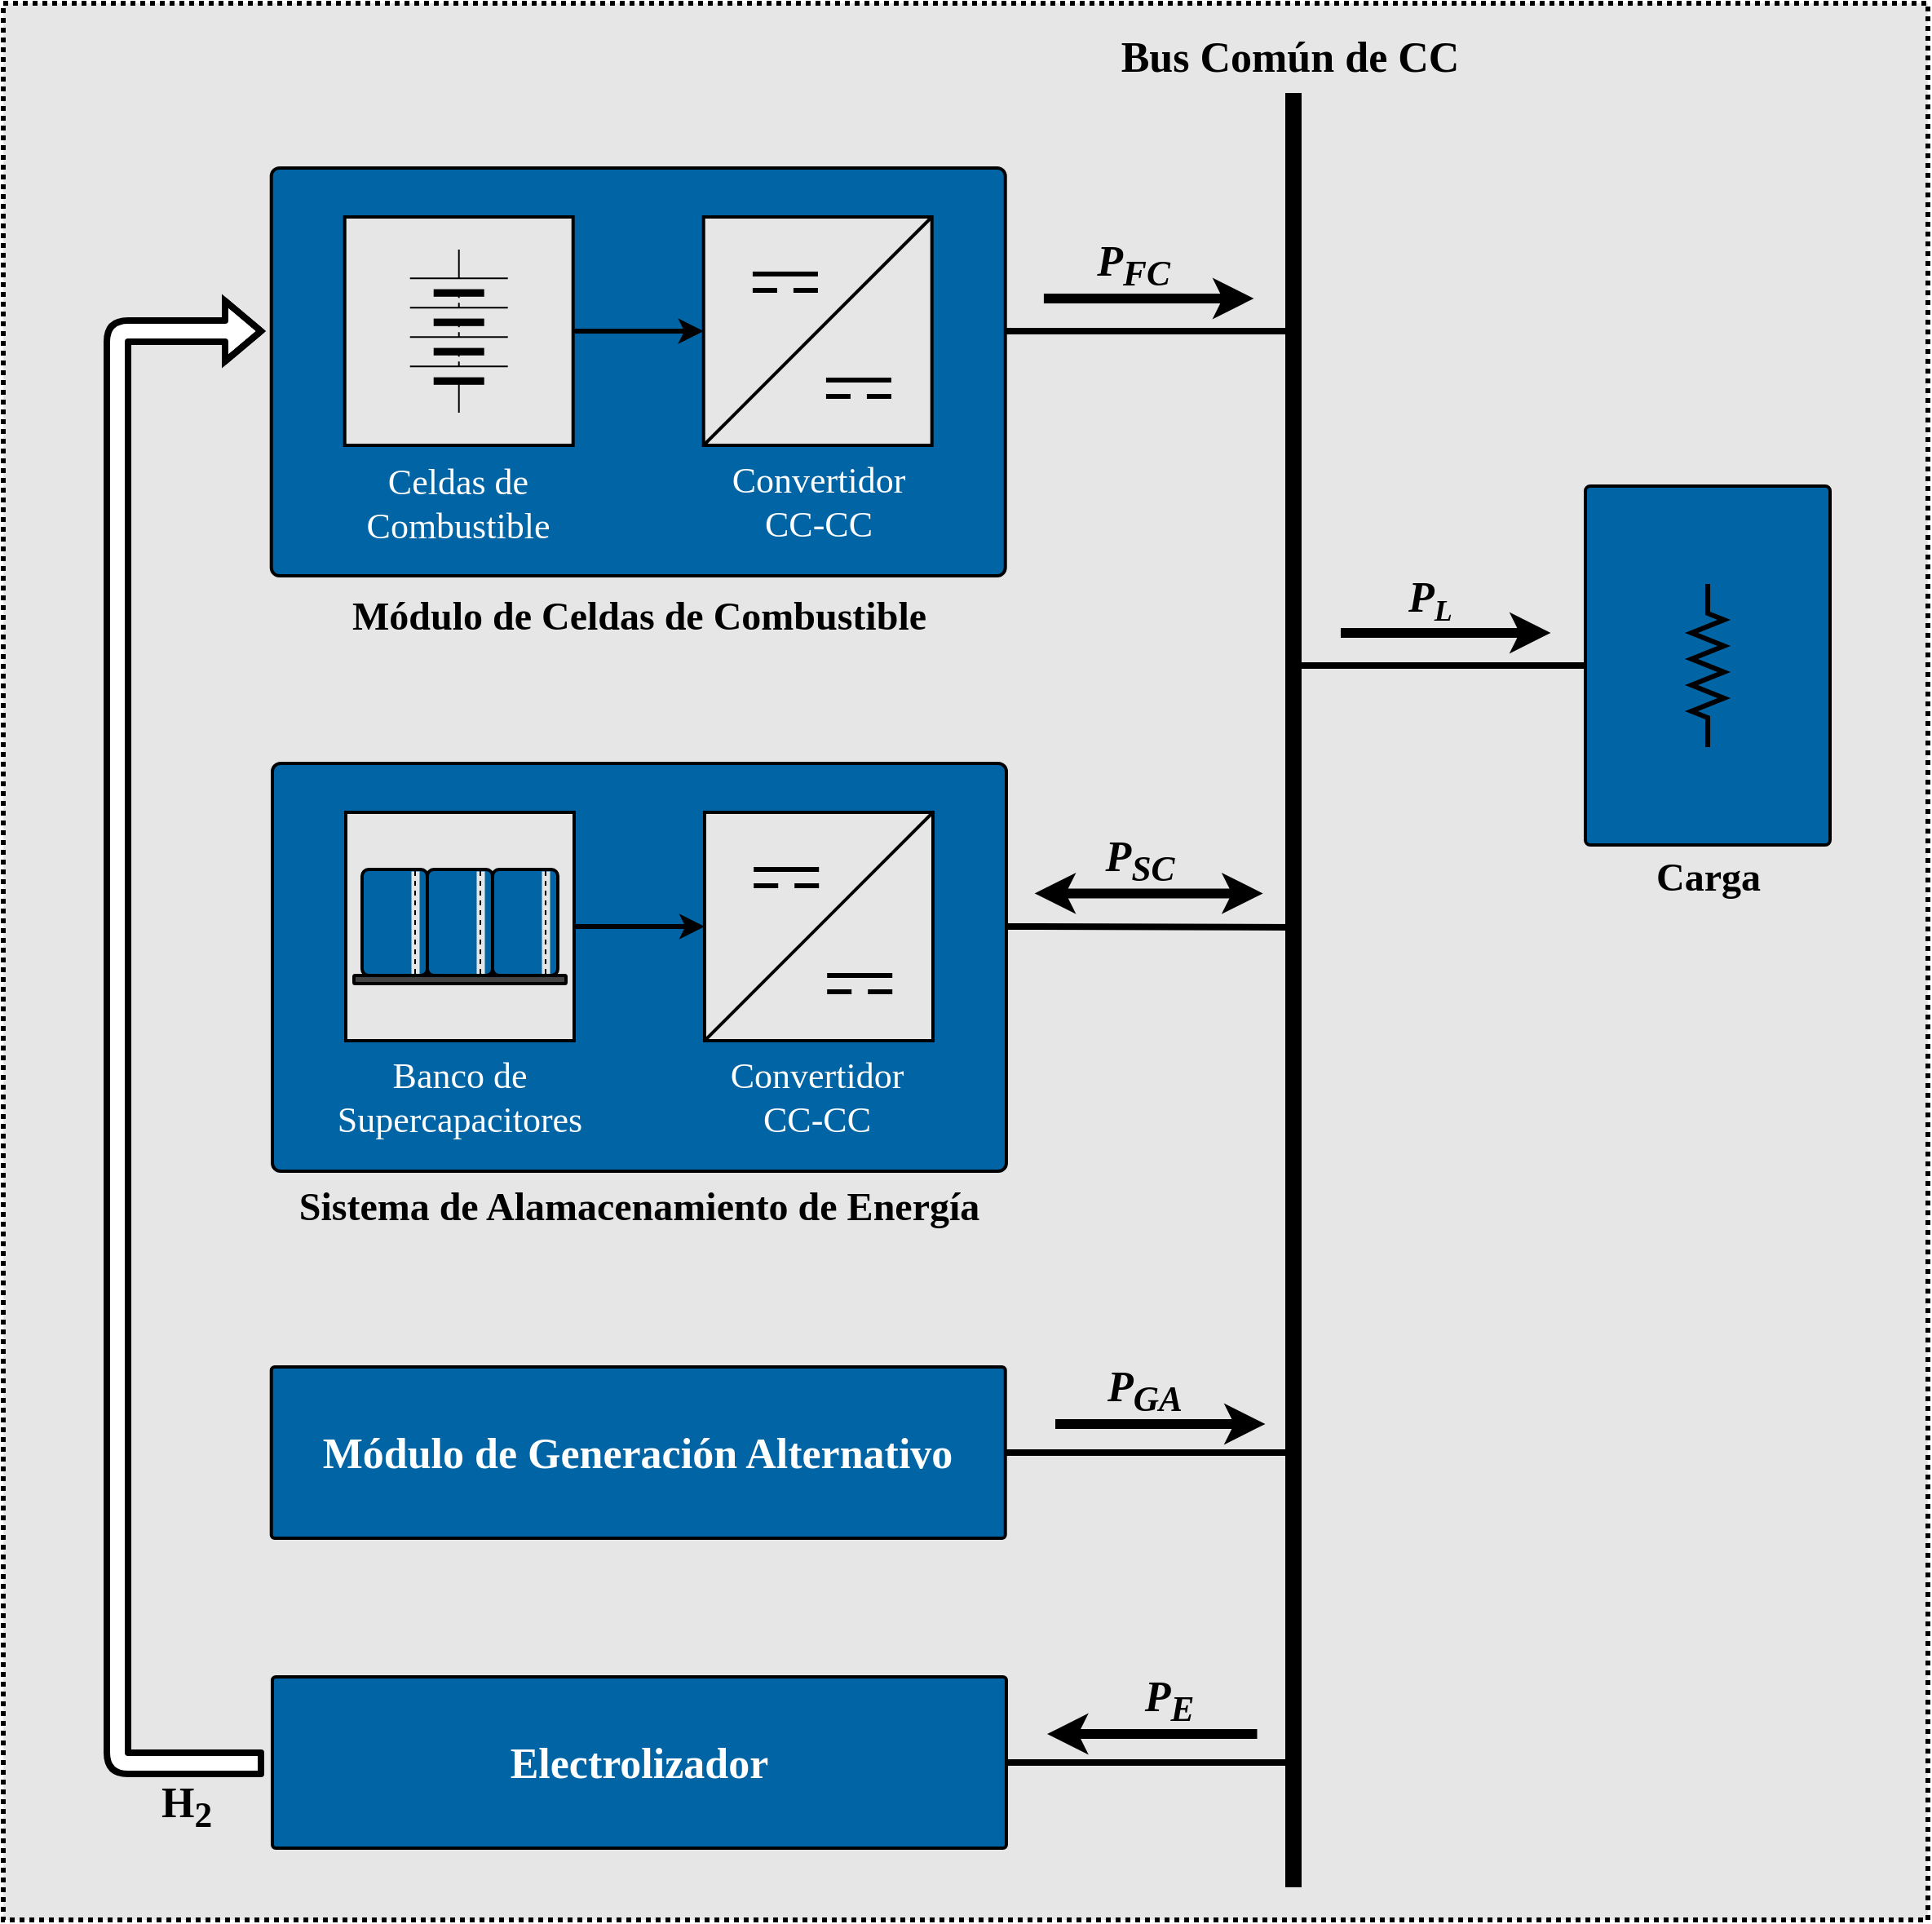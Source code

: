 <mxfile version="19.0.2" type="device"><diagram name="Page-1" id="90a13364-a465-7bf4-72fc-28e22215d7a0"><mxGraphModel dx="1422" dy="871" grid="1" gridSize="10" guides="1" tooltips="1" connect="1" arrows="1" fold="1" page="1" pageScale="1.5" pageWidth="1654" pageHeight="1169" background="none" math="0" shadow="0"><root><mxCell id="0" style=";html=1;"/><mxCell id="1" style=";html=1;" parent="0"/><mxCell id="c8g-NGCUZ0PbGxj8cSLV-12" value="" style="rounded=0;whiteSpace=wrap;html=1;shadow=0;fontFamily=CMU Serif;fontSize=18;fontColor=#000000;strokeColor=#000000;strokeWidth=3;fillColor=#E6E6E6;dashed=1;dashPattern=1 1;" parent="1" vertex="1"><mxGeometry x="650" y="289" width="1180" height="1175" as="geometry"/></mxCell><mxCell id="eU6NcTKluS-H9BQgpNh3-1" value="" style="endArrow=none;startArrow=none;html=1;rounded=0;strokeWidth=10;startFill=0;endFill=0;fontSize=10;" parent="1" edge="1"><mxGeometry width="50" height="50" relative="1" as="geometry"><mxPoint x="1441" y="1444" as="sourcePoint"/><mxPoint x="1441" y="344" as="targetPoint"/></mxGeometry></mxCell><mxCell id="eU6NcTKluS-H9BQgpNh3-3" value="" style="rounded=1;whiteSpace=wrap;html=1;fontFamily=CMU Serif Extra;glass=0;sketch=0;shadow=0;strokeWidth=2;arcSize=2;fillColor=#0064a5;" parent="1" vertex="1"><mxGeometry x="814.36" y="390" width="450" height="250" as="geometry"/></mxCell><mxCell id="eU6NcTKluS-H9BQgpNh3-7" style="edgeStyle=orthogonalEdgeStyle;rounded=0;orthogonalLoop=1;jettySize=auto;html=1;fontFamily=CMU Serif;fontSize=18;fontColor=#E6E6E6;strokeColor=#000000;strokeWidth=3;entryX=0;entryY=0.5;entryDx=0;entryDy=0;" parent="1" source="eU6NcTKluS-H9BQgpNh3-5" target="eU6NcTKluS-H9BQgpNh3-14" edge="1"><mxGeometry relative="1" as="geometry"><mxPoint x="1059.24" y="490" as="targetPoint"/></mxGeometry></mxCell><mxCell id="eU6NcTKluS-H9BQgpNh3-8" value="&lt;font color=&quot;#ffffff&quot; style=&quot;font-size: 22px;&quot;&gt;Celdas de Combustible&lt;/font&gt;" style="text;html=1;strokeColor=none;fillColor=none;align=center;verticalAlign=middle;whiteSpace=wrap;rounded=0;fontFamily=Montserrat;fontSize=18;" parent="1" vertex="1"><mxGeometry x="866.24" y="570" width="126.25" height="51.47" as="geometry"/></mxCell><mxCell id="eU6NcTKluS-H9BQgpNh3-10" value="&lt;font color=&quot;#ffffff&quot; style=&quot;font-size: 22px;&quot;&gt;Convertidor&lt;br&gt;CC-CC&lt;/font&gt;" style="text;html=1;strokeColor=none;fillColor=none;align=center;verticalAlign=middle;whiteSpace=wrap;rounded=0;fontFamily=Montserrat;fontSize=18;fontStyle=0" parent="1" vertex="1"><mxGeometry x="1086.52" y="570" width="125.65" height="50" as="geometry"/></mxCell><mxCell id="eU6NcTKluS-H9BQgpNh3-111" style="edgeStyle=orthogonalEdgeStyle;rounded=0;orthogonalLoop=1;jettySize=auto;html=1;fontFamily=CMU Serif;fontSize=10;fontColor=#FFFFFF;startArrow=none;startFill=0;endArrow=none;endFill=0;strokeWidth=4;" parent="1" edge="1"><mxGeometry relative="1" as="geometry"><mxPoint x="1440" y="490" as="targetPoint"/><mxPoint x="1264.36" y="490" as="sourcePoint"/></mxGeometry></mxCell><mxCell id="eU6NcTKluS-H9BQgpNh3-14" value="" style="whiteSpace=wrap;html=1;aspect=fixed;fillColor=#E6E6E6;strokeWidth=2;" parent="1" vertex="1"><mxGeometry x="1079.35" y="420" width="140" height="140" as="geometry"/></mxCell><mxCell id="eU6NcTKluS-H9BQgpNh3-15" value="" style="endArrow=none;html=1;rounded=0;strokeWidth=2;entryX=1;entryY=0;entryDx=0;entryDy=0;exitX=0;exitY=1;exitDx=0;exitDy=0;" parent="1" source="eU6NcTKluS-H9BQgpNh3-14" target="eU6NcTKluS-H9BQgpNh3-14" edge="1"><mxGeometry width="50" height="50" relative="1" as="geometry"><mxPoint x="1129.46" y="475" as="sourcePoint"/><mxPoint x="1179.46" y="425" as="targetPoint"/></mxGeometry></mxCell><mxCell id="eU6NcTKluS-H9BQgpNh3-19" value="" style="group" parent="1" vertex="1" connectable="0"><mxGeometry x="1154.46" y="520" width="40" height="10" as="geometry"/></mxCell><mxCell id="eU6NcTKluS-H9BQgpNh3-16" value="" style="endArrow=none;html=1;rounded=0;strokeWidth=3;" parent="eU6NcTKluS-H9BQgpNh3-19" edge="1"><mxGeometry width="50" height="50" relative="1" as="geometry"><mxPoint as="sourcePoint"/><mxPoint x="40" as="targetPoint"/></mxGeometry></mxCell><mxCell id="eU6NcTKluS-H9BQgpNh3-17" value="" style="endArrow=none;html=1;rounded=0;strokeWidth=3;" parent="eU6NcTKluS-H9BQgpNh3-19" edge="1"><mxGeometry width="50" height="50" relative="1" as="geometry"><mxPoint x="40" y="10" as="sourcePoint"/><mxPoint x="25" y="10" as="targetPoint"/></mxGeometry></mxCell><mxCell id="eU6NcTKluS-H9BQgpNh3-18" value="" style="endArrow=none;html=1;rounded=0;strokeWidth=3;" parent="eU6NcTKluS-H9BQgpNh3-19" edge="1"><mxGeometry width="50" height="50" relative="1" as="geometry"><mxPoint y="10" as="sourcePoint"/><mxPoint x="15" y="10" as="targetPoint"/></mxGeometry></mxCell><mxCell id="eU6NcTKluS-H9BQgpNh3-20" value="" style="group" parent="1" vertex="1" connectable="0"><mxGeometry x="1109.46" y="455" width="40" height="10" as="geometry"/></mxCell><mxCell id="eU6NcTKluS-H9BQgpNh3-21" value="" style="endArrow=none;html=1;rounded=0;strokeWidth=3;" parent="eU6NcTKluS-H9BQgpNh3-20" edge="1"><mxGeometry width="50" height="50" relative="1" as="geometry"><mxPoint as="sourcePoint"/><mxPoint x="40" as="targetPoint"/></mxGeometry></mxCell><mxCell id="eU6NcTKluS-H9BQgpNh3-22" value="" style="endArrow=none;html=1;rounded=0;strokeWidth=3;" parent="eU6NcTKluS-H9BQgpNh3-20" edge="1"><mxGeometry width="50" height="50" relative="1" as="geometry"><mxPoint x="40" y="10" as="sourcePoint"/><mxPoint x="25" y="10" as="targetPoint"/></mxGeometry></mxCell><mxCell id="eU6NcTKluS-H9BQgpNh3-23" value="" style="endArrow=none;html=1;rounded=0;strokeWidth=3;" parent="eU6NcTKluS-H9BQgpNh3-20" edge="1"><mxGeometry width="50" height="50" relative="1" as="geometry"><mxPoint y="10" as="sourcePoint"/><mxPoint x="15" y="10" as="targetPoint"/></mxGeometry></mxCell><mxCell id="eU6NcTKluS-H9BQgpNh3-5" value="" style="whiteSpace=wrap;html=1;aspect=fixed;rounded=0;fontFamily=CMU Serif;fontSize=22;strokeColor=#000000;strokeWidth=2;fillColor=#e6e6e6;" parent="1" vertex="1"><mxGeometry x="859.36" y="420" width="140" height="140" as="geometry"/></mxCell><mxCell id="eU6NcTKluS-H9BQgpNh3-6" value="" style="pointerEvents=1;verticalLabelPosition=bottom;shadow=0;dashed=0;align=center;html=1;verticalAlign=top;shape=mxgraph.electrical.miscellaneous.batteryStack;fillColor=none;rotation=-90;strokeColor=#000000;" parent="1" vertex="1"><mxGeometry x="879.36" y="460" width="100" height="60" as="geometry"/></mxCell><mxCell id="eU6NcTKluS-H9BQgpNh3-26" value="&lt;b&gt;Bus Común de CC&lt;br&gt;&lt;/b&gt;" style="text;html=1;strokeColor=none;fillColor=none;align=center;verticalAlign=middle;whiteSpace=wrap;rounded=0;fontFamily=Montserrat;fontSize=26;" parent="1" vertex="1"><mxGeometry x="1308.5" y="304" width="260" height="35" as="geometry"/></mxCell><mxCell id="eU6NcTKluS-H9BQgpNh3-27" value="" style="rounded=1;whiteSpace=wrap;html=1;fontFamily=CMU Serif Extra;glass=0;sketch=0;shadow=0;strokeWidth=2;arcSize=2;fillColor=#0064a5;" parent="1" vertex="1"><mxGeometry x="815" y="755" width="450" height="250" as="geometry"/></mxCell><mxCell id="eU6NcTKluS-H9BQgpNh3-28" style="edgeStyle=orthogonalEdgeStyle;rounded=0;orthogonalLoop=1;jettySize=auto;html=1;fontFamily=CMU Serif;fontSize=18;fontColor=#E6E6E6;strokeColor=#000000;strokeWidth=3;entryX=0;entryY=0.5;entryDx=0;entryDy=0;" parent="1" source="eU6NcTKluS-H9BQgpNh3-41" target="eU6NcTKluS-H9BQgpNh3-31" edge="1"><mxGeometry relative="1" as="geometry"><mxPoint x="1059.88" y="855" as="targetPoint"/></mxGeometry></mxCell><mxCell id="eU6NcTKluS-H9BQgpNh3-29" value="&lt;font color=&quot;#ffffff&quot; style=&quot;font-size: 22px;&quot;&gt;Banco de Supercapacitores&lt;/font&gt;" style="text;html=1;strokeColor=none;fillColor=none;align=center;verticalAlign=middle;whiteSpace=wrap;rounded=0;fontFamily=Montserrat;fontSize=18;" parent="1" vertex="1"><mxGeometry x="846.88" y="935" width="166.25" height="50" as="geometry"/></mxCell><mxCell id="eU6NcTKluS-H9BQgpNh3-30" value="&lt;font color=&quot;#ffffff&quot; style=&quot;font-size: 22px;&quot;&gt;Convertidor&lt;br&gt;CC-CC&lt;/font&gt;" style="text;html=1;strokeColor=none;fillColor=none;align=center;verticalAlign=middle;whiteSpace=wrap;rounded=0;fontFamily=Montserrat;fontSize=18;fontStyle=0" parent="1" vertex="1"><mxGeometry x="1084.34" y="935" width="130.01" height="50" as="geometry"/></mxCell><mxCell id="eU6NcTKluS-H9BQgpNh3-112" style="edgeStyle=orthogonalEdgeStyle;rounded=0;orthogonalLoop=1;jettySize=auto;html=1;fontFamily=CMU Serif;fontSize=10;fontColor=#FFFFFF;startArrow=none;startFill=0;endArrow=none;endFill=0;strokeWidth=4;" parent="1" edge="1"><mxGeometry relative="1" as="geometry"><mxPoint x="1440" y="880" as="targetPoint"/><mxPoint x="1265" y="855" as="sourcePoint"/></mxGeometry></mxCell><mxCell id="eU6NcTKluS-H9BQgpNh3-31" value="" style="whiteSpace=wrap;html=1;aspect=fixed;fillColor=#E6E6E6;strokeWidth=2;" parent="1" vertex="1"><mxGeometry x="1079.99" y="785" width="140" height="140" as="geometry"/></mxCell><mxCell id="eU6NcTKluS-H9BQgpNh3-32" value="" style="endArrow=none;html=1;rounded=0;strokeWidth=2;entryX=1;entryY=0;entryDx=0;entryDy=0;exitX=0;exitY=1;exitDx=0;exitDy=0;" parent="1" source="eU6NcTKluS-H9BQgpNh3-31" target="eU6NcTKluS-H9BQgpNh3-31" edge="1"><mxGeometry width="50" height="50" relative="1" as="geometry"><mxPoint x="1130.1" y="840" as="sourcePoint"/><mxPoint x="1180.1" y="790" as="targetPoint"/></mxGeometry></mxCell><mxCell id="eU6NcTKluS-H9BQgpNh3-33" value="" style="group" parent="1" vertex="1" connectable="0"><mxGeometry x="1155.1" y="885" width="40" height="10" as="geometry"/></mxCell><mxCell id="eU6NcTKluS-H9BQgpNh3-34" value="" style="endArrow=none;html=1;rounded=0;strokeWidth=3;" parent="eU6NcTKluS-H9BQgpNh3-33" edge="1"><mxGeometry width="50" height="50" relative="1" as="geometry"><mxPoint as="sourcePoint"/><mxPoint x="40" as="targetPoint"/></mxGeometry></mxCell><mxCell id="eU6NcTKluS-H9BQgpNh3-35" value="" style="endArrow=none;html=1;rounded=0;strokeWidth=3;" parent="eU6NcTKluS-H9BQgpNh3-33" edge="1"><mxGeometry width="50" height="50" relative="1" as="geometry"><mxPoint x="40" y="10" as="sourcePoint"/><mxPoint x="25" y="10" as="targetPoint"/></mxGeometry></mxCell><mxCell id="eU6NcTKluS-H9BQgpNh3-36" value="" style="endArrow=none;html=1;rounded=0;strokeWidth=3;" parent="eU6NcTKluS-H9BQgpNh3-33" edge="1"><mxGeometry width="50" height="50" relative="1" as="geometry"><mxPoint y="10" as="sourcePoint"/><mxPoint x="15" y="10" as="targetPoint"/></mxGeometry></mxCell><mxCell id="eU6NcTKluS-H9BQgpNh3-37" value="" style="group" parent="1" vertex="1" connectable="0"><mxGeometry x="1110.1" y="820" width="40" height="10" as="geometry"/></mxCell><mxCell id="eU6NcTKluS-H9BQgpNh3-38" value="" style="endArrow=none;html=1;rounded=0;strokeWidth=3;" parent="eU6NcTKluS-H9BQgpNh3-37" edge="1"><mxGeometry width="50" height="50" relative="1" as="geometry"><mxPoint as="sourcePoint"/><mxPoint x="40" as="targetPoint"/></mxGeometry></mxCell><mxCell id="eU6NcTKluS-H9BQgpNh3-39" value="" style="endArrow=none;html=1;rounded=0;strokeWidth=3;" parent="eU6NcTKluS-H9BQgpNh3-37" edge="1"><mxGeometry width="50" height="50" relative="1" as="geometry"><mxPoint x="40" y="10" as="sourcePoint"/><mxPoint x="25" y="10" as="targetPoint"/></mxGeometry></mxCell><mxCell id="eU6NcTKluS-H9BQgpNh3-40" value="" style="endArrow=none;html=1;rounded=0;strokeWidth=3;" parent="eU6NcTKluS-H9BQgpNh3-37" edge="1"><mxGeometry width="50" height="50" relative="1" as="geometry"><mxPoint y="10" as="sourcePoint"/><mxPoint x="15" y="10" as="targetPoint"/></mxGeometry></mxCell><mxCell id="eU6NcTKluS-H9BQgpNh3-41" value="" style="whiteSpace=wrap;html=1;aspect=fixed;rounded=0;fontFamily=CMU Serif;fontSize=22;strokeColor=#000000;strokeWidth=2;fillColor=#e6e6e6;" parent="1" vertex="1"><mxGeometry x="860.0" y="785" width="140" height="140" as="geometry"/></mxCell><mxCell id="eU6NcTKluS-H9BQgpNh3-100" value="" style="group" parent="1" vertex="1" connectable="0"><mxGeometry x="865" y="820" width="130" height="70" as="geometry"/></mxCell><mxCell id="eU6NcTKluS-H9BQgpNh3-96" value="" style="group" parent="eU6NcTKluS-H9BQgpNh3-100" vertex="1" connectable="0"><mxGeometry x="5" width="40" height="65" as="geometry"/></mxCell><mxCell id="eU6NcTKluS-H9BQgpNh3-45" value="" style="rounded=1;whiteSpace=wrap;html=1;fontFamily=CMU Serif;fontSize=26;strokeWidth=2;fillColor=#0064A5;arcSize=10;" parent="eU6NcTKluS-H9BQgpNh3-96" vertex="1"><mxGeometry width="40" height="65" as="geometry"/></mxCell><mxCell id="eU6NcTKluS-H9BQgpNh3-49" value="" style="rounded=0;whiteSpace=wrap;html=1;fontFamily=CMU Serif;fontSize=26;strokeWidth=0;fillColor=#E6E6E6;strokeColor=none;" parent="eU6NcTKluS-H9BQgpNh3-96" vertex="1"><mxGeometry x="30" y="1" width="5" height="63" as="geometry"/></mxCell><mxCell id="eU6NcTKluS-H9BQgpNh3-50" value="" style="endArrow=none;dashed=1;html=1;rounded=0;fontFamily=CMU Serif;fontSize=26;strokeWidth=1;entryX=0.5;entryY=0;entryDx=0;entryDy=0;exitX=0.5;exitY=1;exitDx=0;exitDy=0;" parent="eU6NcTKluS-H9BQgpNh3-96" source="eU6NcTKluS-H9BQgpNh3-49" target="eU6NcTKluS-H9BQgpNh3-49" edge="1"><mxGeometry width="50" height="50" relative="1" as="geometry"><mxPoint x="32.46" y="62" as="sourcePoint"/><mxPoint x="32.46" y="14" as="targetPoint"/></mxGeometry></mxCell><mxCell id="eU6NcTKluS-H9BQgpNh3-97" value="" style="group" parent="eU6NcTKluS-H9BQgpNh3-100" vertex="1" connectable="0"><mxGeometry x="45" width="40" height="65" as="geometry"/></mxCell><mxCell id="eU6NcTKluS-H9BQgpNh3-89" value="" style="rounded=1;whiteSpace=wrap;html=1;fontFamily=CMU Serif;fontSize=26;strokeWidth=2;fillColor=#0064A5;arcSize=10;" parent="eU6NcTKluS-H9BQgpNh3-97" vertex="1"><mxGeometry width="40" height="65" as="geometry"/></mxCell><mxCell id="eU6NcTKluS-H9BQgpNh3-90" value="" style="rounded=0;whiteSpace=wrap;html=1;fontFamily=CMU Serif;fontSize=26;strokeWidth=0;fillColor=#E6E6E6;strokeColor=none;" parent="eU6NcTKluS-H9BQgpNh3-97" vertex="1"><mxGeometry x="30" y="1" width="5" height="63" as="geometry"/></mxCell><mxCell id="eU6NcTKluS-H9BQgpNh3-91" value="" style="endArrow=none;dashed=1;html=1;rounded=0;fontFamily=CMU Serif;fontSize=26;strokeWidth=1;entryX=0.5;entryY=0;entryDx=0;entryDy=0;exitX=0.5;exitY=1;exitDx=0;exitDy=0;" parent="eU6NcTKluS-H9BQgpNh3-97" source="eU6NcTKluS-H9BQgpNh3-90" target="eU6NcTKluS-H9BQgpNh3-90" edge="1"><mxGeometry width="50" height="50" relative="1" as="geometry"><mxPoint x="32.46" y="62" as="sourcePoint"/><mxPoint x="32.46" y="14" as="targetPoint"/></mxGeometry></mxCell><mxCell id="eU6NcTKluS-H9BQgpNh3-98" value="" style="group" parent="eU6NcTKluS-H9BQgpNh3-100" vertex="1" connectable="0"><mxGeometry x="85" width="40" height="65" as="geometry"/></mxCell><mxCell id="eU6NcTKluS-H9BQgpNh3-92" value="" style="rounded=1;whiteSpace=wrap;html=1;fontFamily=CMU Serif;fontSize=26;strokeWidth=2;fillColor=#0064A5;arcSize=10;" parent="eU6NcTKluS-H9BQgpNh3-98" vertex="1"><mxGeometry width="40" height="65" as="geometry"/></mxCell><mxCell id="eU6NcTKluS-H9BQgpNh3-93" value="" style="rounded=0;whiteSpace=wrap;html=1;fontFamily=CMU Serif;fontSize=26;strokeWidth=0;fillColor=#E6E6E6;strokeColor=none;" parent="eU6NcTKluS-H9BQgpNh3-98" vertex="1"><mxGeometry x="30" y="1" width="5" height="63" as="geometry"/></mxCell><mxCell id="eU6NcTKluS-H9BQgpNh3-94" value="" style="endArrow=none;dashed=1;html=1;rounded=0;fontFamily=CMU Serif;fontSize=26;strokeWidth=1;entryX=0.5;entryY=0;entryDx=0;entryDy=0;exitX=0.5;exitY=1;exitDx=0;exitDy=0;" parent="eU6NcTKluS-H9BQgpNh3-98" source="eU6NcTKluS-H9BQgpNh3-93" target="eU6NcTKluS-H9BQgpNh3-93" edge="1"><mxGeometry width="50" height="50" relative="1" as="geometry"><mxPoint x="32.46" y="62" as="sourcePoint"/><mxPoint x="32.46" y="14" as="targetPoint"/></mxGeometry></mxCell><mxCell id="eU6NcTKluS-H9BQgpNh3-99" value="" style="rounded=1;whiteSpace=wrap;html=1;fontFamily=CMU Serif;fontSize=26;strokeWidth=2;fillColor=#444444;" parent="eU6NcTKluS-H9BQgpNh3-100" vertex="1"><mxGeometry y="65" width="130" height="5" as="geometry"/></mxCell><mxCell id="eU6NcTKluS-H9BQgpNh3-113" style="edgeStyle=orthogonalEdgeStyle;rounded=0;orthogonalLoop=1;jettySize=auto;html=1;fontFamily=CMU Serif;fontSize=10;fontColor=#FFFFFF;startArrow=none;startFill=0;endArrow=none;endFill=0;strokeWidth=4;" parent="1" source="eU6NcTKluS-H9BQgpNh3-102" edge="1"><mxGeometry relative="1" as="geometry"><mxPoint x="1440" y="695" as="targetPoint"/></mxGeometry></mxCell><mxCell id="eU6NcTKluS-H9BQgpNh3-102" value="" style="rounded=1;whiteSpace=wrap;html=1;fontFamily=CMU Serif Extra;glass=0;sketch=0;shadow=0;strokeWidth=2;arcSize=2;fillColor=#0064a5;" parent="1" vertex="1"><mxGeometry x="1620" y="585" width="150" height="220" as="geometry"/></mxCell><mxCell id="eU6NcTKluS-H9BQgpNh3-103" value="" style="pointerEvents=1;verticalLabelPosition=bottom;shadow=0;dashed=0;align=center;html=1;verticalAlign=top;shape=mxgraph.electrical.resistors.resistor_2;rounded=0;fontFamily=CMU Serif Extra;fontSize=18;fontColor=#E6E6E6;strokeColor=#000000;strokeWidth=3;fillColor=#E6E6E6;rotation=-90;" parent="1" vertex="1"><mxGeometry x="1645" y="685" width="100" height="20" as="geometry"/></mxCell><mxCell id="eU6NcTKluS-H9BQgpNh3-104" value="&lt;span style=&quot;font-size: 24px;&quot;&gt;Carga&lt;/span&gt;" style="text;html=1;strokeColor=none;fillColor=none;align=center;verticalAlign=middle;whiteSpace=wrap;rounded=0;fontFamily=Montserrat;fontSize=20;fontStyle=1" parent="1" vertex="1"><mxGeometry x="1652.5" y="810" width="85" height="30" as="geometry"/></mxCell><mxCell id="c8g-NGCUZ0PbGxj8cSLV-16" style="edgeStyle=orthogonalEdgeStyle;rounded=1;orthogonalLoop=1;jettySize=auto;html=1;fontFamily=CMU Serif;fontSize=26;fontColor=#FFFFFF;startArrow=none;startFill=0;endArrow=none;endFill=0;startSize=6;endSize=6;strokeWidth=4;fillColor=#FFFFFF;" parent="1" source="eU6NcTKluS-H9BQgpNh3-105" edge="1"><mxGeometry relative="1" as="geometry"><mxPoint x="1440" y="1177.5" as="targetPoint"/></mxGeometry></mxCell><mxCell id="eU6NcTKluS-H9BQgpNh3-105" value="&lt;font color=&quot;#ffffff&quot; size=&quot;1&quot;&gt;&lt;b style=&quot;font-size: 26px;&quot;&gt;Módulo de Generación Alternativo&lt;/b&gt;&lt;/font&gt;" style="rounded=1;whiteSpace=wrap;html=1;fontFamily=Montserrat;glass=0;sketch=0;shadow=0;strokeWidth=2;arcSize=2;fillColor=#0064a5;" parent="1" vertex="1"><mxGeometry x="814.36" y="1125" width="450" height="105" as="geometry"/></mxCell><mxCell id="c8g-NGCUZ0PbGxj8cSLV-17" style="edgeStyle=orthogonalEdgeStyle;rounded=1;orthogonalLoop=1;jettySize=auto;html=1;exitX=1;exitY=0.5;exitDx=0;exitDy=0;fontFamily=CMU Serif;fontSize=26;fontColor=#FFFFFF;startArrow=none;startFill=0;endArrow=none;endFill=0;startSize=6;endSize=6;strokeWidth=4;fillColor=#FFFFFF;" parent="1" source="c8g-NGCUZ0PbGxj8cSLV-1" edge="1"><mxGeometry relative="1" as="geometry"><mxPoint x="1440" y="1367.463" as="targetPoint"/></mxGeometry></mxCell><mxCell id="c8g-NGCUZ0PbGxj8cSLV-1" value="&lt;font color=&quot;#ffffff&quot; size=&quot;1&quot;&gt;&lt;b style=&quot;font-size: 26px;&quot;&gt;Electrolizador&lt;/b&gt;&lt;/font&gt;" style="rounded=1;whiteSpace=wrap;html=1;fontFamily=Montserrat;glass=0;sketch=0;shadow=0;strokeWidth=2;arcSize=2;fillColor=#0064a5;" parent="1" vertex="1"><mxGeometry x="814.99" y="1315" width="450" height="105" as="geometry"/></mxCell><mxCell id="c8g-NGCUZ0PbGxj8cSLV-5" value="" style="shape=flexArrow;endArrow=classic;html=1;rounded=1;fontFamily=CMU Serif;fontSize=10;fontColor=#FFFFFF;strokeWidth=4;fillColor=#FFFFFF;endSize=6;startSize=6;" parent="1" edge="1"><mxGeometry width="50" height="50" relative="1" as="geometry"><mxPoint x="810" y="1368" as="sourcePoint"/><mxPoint x="810" y="490" as="targetPoint"/><Array as="points"><mxPoint x="720" y="1368"/><mxPoint x="720" y="490"/></Array></mxGeometry></mxCell><mxCell id="c8g-NGCUZ0PbGxj8cSLV-6" value="&lt;span style=&quot;font-size: 26px;&quot;&gt;H&lt;sub&gt;2&lt;/sub&gt;&lt;/span&gt;" style="text;html=1;strokeColor=none;fillColor=none;align=center;verticalAlign=middle;whiteSpace=wrap;rounded=0;fontFamily=Montserrat;fontSize=20;fontStyle=1" parent="1" vertex="1"><mxGeometry x="735" y="1380" width="55" height="30" as="geometry"/></mxCell><mxCell id="c8g-NGCUZ0PbGxj8cSLV-7" value="&lt;span style=&quot;font-size: 24px;&quot;&gt;Sistema de Alamacenamiento de Energía&lt;br&gt;&lt;/span&gt;" style="text;html=1;strokeColor=none;fillColor=none;align=center;verticalAlign=middle;whiteSpace=wrap;rounded=0;fontFamily=Montserrat;fontSize=20;fontStyle=1" parent="1" vertex="1"><mxGeometry x="771.01" y="1012" width="537.97" height="30" as="geometry"/></mxCell><mxCell id="c8g-NGCUZ0PbGxj8cSLV-8" value="&lt;span style=&quot;font-size: 24px;&quot;&gt;Módulo de Celdas de Combustible&lt;br&gt;&lt;/span&gt;" style="text;html=1;strokeColor=none;fillColor=none;align=center;verticalAlign=middle;whiteSpace=wrap;rounded=0;fontFamily=Montserrat;fontSize=20;fontStyle=1" parent="1" vertex="1"><mxGeometry x="792.03" y="650" width="495.93" height="30" as="geometry"/></mxCell><mxCell id="c8g-NGCUZ0PbGxj8cSLV-19" value="" style="group" parent="1" vertex="1" connectable="0"><mxGeometry x="1287.96" y="435" width="128.75" height="35" as="geometry"/></mxCell><mxCell id="eU6NcTKluS-H9BQgpNh3-24" value="" style="endArrow=classic;html=1;rounded=0;strokeWidth=6;" parent="c8g-NGCUZ0PbGxj8cSLV-19" edge="1"><mxGeometry width="50" height="50" relative="1" as="geometry"><mxPoint y="35" as="sourcePoint"/><mxPoint x="128.75" y="35" as="targetPoint"/></mxGeometry></mxCell><mxCell id="eU6NcTKluS-H9BQgpNh3-25" value="&lt;font style=&quot;font-size: 26px;&quot;&gt;&lt;b&gt;P&lt;sub&gt;FC&lt;/sub&gt;&lt;/b&gt;&lt;/font&gt;" style="text;html=1;strokeColor=none;fillColor=none;align=center;verticalAlign=middle;whiteSpace=wrap;rounded=0;fontFamily=Montserrat;fontStyle=2" parent="c8g-NGCUZ0PbGxj8cSLV-19" vertex="1"><mxGeometry x="25" width="60" height="30" as="geometry"/></mxCell><mxCell id="c8g-NGCUZ0PbGxj8cSLV-20" value="" style="group" parent="1" vertex="1" connectable="0"><mxGeometry x="1470.0" y="640" width="128.75" height="35" as="geometry"/></mxCell><mxCell id="c8g-NGCUZ0PbGxj8cSLV-10" value="" style="endArrow=classic;html=1;rounded=0;strokeWidth=6;" parent="c8g-NGCUZ0PbGxj8cSLV-20" edge="1"><mxGeometry width="50" height="50" relative="1" as="geometry"><mxPoint y="35" as="sourcePoint"/><mxPoint x="128.75" y="35" as="targetPoint"/></mxGeometry></mxCell><mxCell id="c8g-NGCUZ0PbGxj8cSLV-11" value="&lt;font style=&quot;&quot;&gt;&lt;b style=&quot;&quot;&gt;&lt;span style=&quot;font-size: 26px;&quot;&gt;P&lt;/span&gt;&lt;span style=&quot;font-size: 21.667px;&quot;&gt;&lt;sub&gt;L&lt;/sub&gt;&lt;/span&gt;&lt;/b&gt;&lt;/font&gt;" style="text;html=1;strokeColor=none;fillColor=none;align=center;verticalAlign=middle;whiteSpace=wrap;rounded=0;fontFamily=Montserrat;fontStyle=2" parent="c8g-NGCUZ0PbGxj8cSLV-20" vertex="1"><mxGeometry x="25.0" width="60" height="30" as="geometry"/></mxCell><mxCell id="c8g-NGCUZ0PbGxj8cSLV-21" value="" style="group" parent="1" vertex="1" connectable="0"><mxGeometry x="1282.33" y="800" width="140" height="34.71" as="geometry"/></mxCell><mxCell id="eU6NcTKluS-H9BQgpNh3-43" value="" style="endArrow=classic;html=1;rounded=0;strokeWidth=6;startArrow=classic;startFill=0;" parent="c8g-NGCUZ0PbGxj8cSLV-21" edge="1"><mxGeometry width="50" height="50" relative="1" as="geometry"><mxPoint y="34.71" as="sourcePoint"/><mxPoint x="140" y="34.71" as="targetPoint"/></mxGeometry></mxCell><mxCell id="eU6NcTKluS-H9BQgpNh3-44" value="&lt;span style=&quot;font-size: 26px;&quot;&gt;&lt;b&gt;P&lt;sub&gt;SC&lt;/sub&gt;&lt;/b&gt;&lt;/span&gt;" style="text;html=1;strokeColor=none;fillColor=none;align=center;verticalAlign=middle;whiteSpace=wrap;rounded=0;fontFamily=Montserrat;fontStyle=2" parent="c8g-NGCUZ0PbGxj8cSLV-21" vertex="1"><mxGeometry x="35" width="60" height="30" as="geometry"/></mxCell><mxCell id="c8g-NGCUZ0PbGxj8cSLV-22" value="" style="group" parent="1" vertex="1" connectable="0"><mxGeometry x="1295" y="1125" width="128.75" height="35.0" as="geometry"/></mxCell><mxCell id="eU6NcTKluS-H9BQgpNh3-106" value="" style="endArrow=classic;html=1;rounded=0;strokeWidth=6;" parent="c8g-NGCUZ0PbGxj8cSLV-22" edge="1"><mxGeometry width="50" height="50" relative="1" as="geometry"><mxPoint y="35.0" as="sourcePoint"/><mxPoint x="128.75" y="35.0" as="targetPoint"/></mxGeometry></mxCell><mxCell id="eU6NcTKluS-H9BQgpNh3-107" value="&lt;font style=&quot;font-size: 26px;&quot;&gt;&lt;b&gt;P&lt;sub&gt;GA&lt;/sub&gt;&lt;/b&gt;&lt;/font&gt;" style="text;html=1;strokeColor=none;fillColor=none;align=center;verticalAlign=middle;whiteSpace=wrap;rounded=0;fontFamily=Montserrat;fontStyle=2" parent="c8g-NGCUZ0PbGxj8cSLV-22" vertex="1"><mxGeometry x="25" width="60" height="30" as="geometry"/></mxCell><mxCell id="c8g-NGCUZ0PbGxj8cSLV-23" value="" style="group" parent="1" vertex="1" connectable="0"><mxGeometry x="1290" y="1315" width="128.75" height="35" as="geometry"/></mxCell><mxCell id="c8g-NGCUZ0PbGxj8cSLV-2" value="" style="endArrow=none;html=1;rounded=0;strokeWidth=6;startArrow=classic;startFill=0;endFill=0;" parent="c8g-NGCUZ0PbGxj8cSLV-23" edge="1"><mxGeometry width="50" height="50" relative="1" as="geometry"><mxPoint y="35" as="sourcePoint"/><mxPoint x="128.75" y="35" as="targetPoint"/></mxGeometry></mxCell><mxCell id="c8g-NGCUZ0PbGxj8cSLV-3" value="&lt;font style=&quot;font-size: 26px;&quot;&gt;&lt;b&gt;P&lt;sub&gt;E&lt;/sub&gt;&lt;/b&gt;&lt;/font&gt;" style="text;html=1;strokeColor=none;fillColor=none;align=center;verticalAlign=middle;whiteSpace=wrap;rounded=0;fontFamily=Montserrat;fontStyle=2" parent="c8g-NGCUZ0PbGxj8cSLV-23" vertex="1"><mxGeometry x="45.0" width="60" height="30" as="geometry"/></mxCell></root></mxGraphModel></diagram></mxfile>